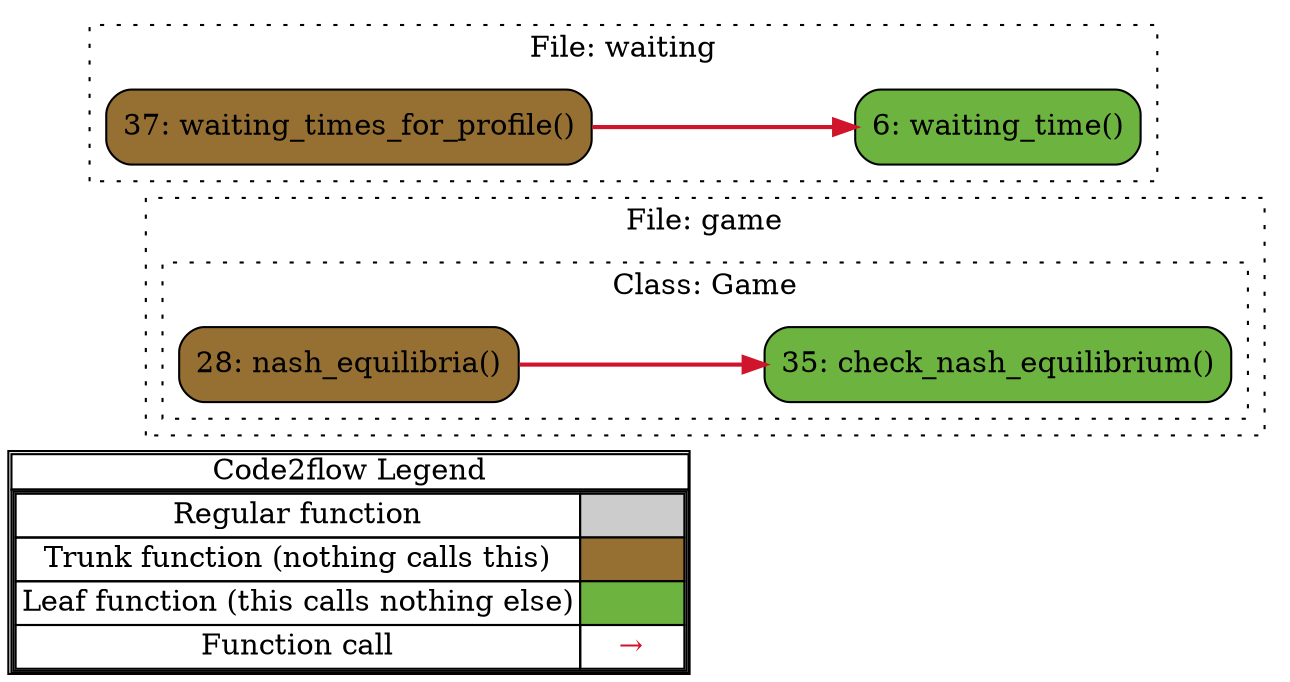 digraph G {
concentrate=true;
splines="ortho";
rankdir="LR";
subgraph legend{
    rank = min;
    label = "legend";
    Legend [shape=none, margin=0, label = <
        <table cellspacing="0" cellpadding="0" border="1"><tr><td>Code2flow Legend</td></tr><tr><td>
        <table cellspacing="0">
        <tr><td>Regular function</td><td width="50px" bgcolor='#cccccc'></td></tr>
        <tr><td>Trunk function (nothing calls this)</td><td bgcolor='#966F33'></td></tr>
        <tr><td>Leaf function (this calls nothing else)</td><td bgcolor='#6db33f'></td></tr>
        <tr><td>Function call</td><td><font color='#cf142b'>&#8594;</font></td></tr>
        </table></td></tr></table>
        >];
}node_829fa4c3 [label="35: check_nash_equilibrium()" name="game::Game.check_nash_equilibrium" shape="rect" style="rounded,filled" fillcolor="#6db33f" ];
node_9d7f6f75 [label="6: waiting_time()" name="waiting::waiting_time" shape="rect" style="rounded,filled" fillcolor="#6db33f" ];
node_b4d1230d [label="28: nash_equilibria()" name="game::Game.nash_equilibria" shape="rect" style="rounded,filled" fillcolor="#966F33" ];
node_4122f86b [label="37: waiting_times_for_profile()" name="waiting::waiting_times_for_profile" shape="rect" style="rounded,filled" fillcolor="#966F33" ];
node_b4d1230d -> node_829fa4c3 [color="#cf142b" penwidth="2"];
node_4122f86b -> node_9d7f6f75 [color="#cf142b" penwidth="2"];
subgraph cluster_63036d81 {
    label="File: game";
    name="game";
    style="filled";
    graph[style=dotted];
    subgraph cluster_98aad93e {
        node_b4d1230d node_829fa4c3;
        label="Class: Game";
        name="Game";
        style="filled";
        graph[style=dotted];
    };
};
subgraph cluster_01ce0eaf {
    node_9d7f6f75 node_4122f86b;
    label="File: waiting";
    name="waiting";
    style="filled";
    graph[style=dotted];
};
}

